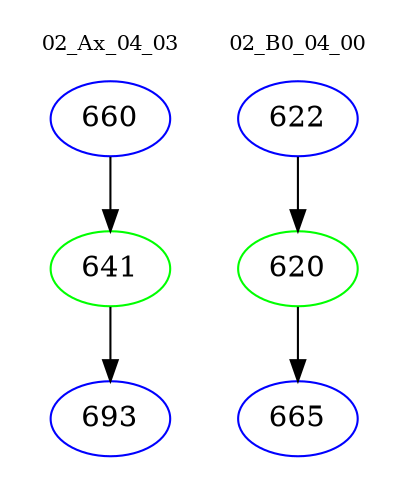 digraph{
subgraph cluster_0 {
color = white
label = "02_Ax_04_03";
fontsize=10;
T0_660 [label="660", color="blue"]
T0_660 -> T0_641 [color="black"]
T0_641 [label="641", color="green"]
T0_641 -> T0_693 [color="black"]
T0_693 [label="693", color="blue"]
}
subgraph cluster_1 {
color = white
label = "02_B0_04_00";
fontsize=10;
T1_622 [label="622", color="blue"]
T1_622 -> T1_620 [color="black"]
T1_620 [label="620", color="green"]
T1_620 -> T1_665 [color="black"]
T1_665 [label="665", color="blue"]
}
}
